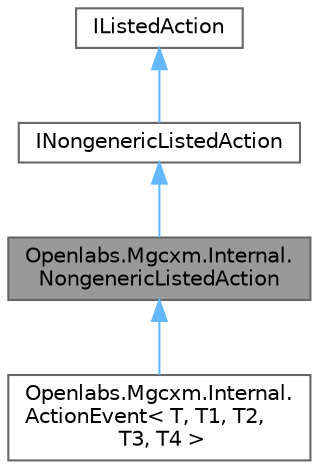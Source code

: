 digraph "Openlabs.Mgcxm.Internal.NongenericListedAction"
{
 // LATEX_PDF_SIZE
  bgcolor="transparent";
  edge [fontname=Helvetica,fontsize=10,labelfontname=Helvetica,labelfontsize=10];
  node [fontname=Helvetica,fontsize=10,shape=box,height=0.2,width=0.4];
  Node1 [id="Node000001",label="Openlabs.Mgcxm.Internal.\lNongenericListedAction",height=0.2,width=0.4,color="gray40", fillcolor="grey60", style="filled", fontcolor="black",tooltip=" "];
  Node2 -> Node1 [id="edge4_Node000001_Node000002",dir="back",color="steelblue1",style="solid",tooltip=" "];
  Node2 [id="Node000002",label="INongenericListedAction",height=0.2,width=0.4,color="gray40", fillcolor="white", style="filled",URL="$interface_openlabs_1_1_mgcxm_1_1_internal_1_1_i_nongeneric_listed_action.html",tooltip=" "];
  Node3 -> Node2 [id="edge5_Node000002_Node000003",dir="back",color="steelblue1",style="solid",tooltip=" "];
  Node3 [id="Node000003",label="IListedAction",height=0.2,width=0.4,color="gray40", fillcolor="white", style="filled",URL="$interface_openlabs_1_1_mgcxm_1_1_internal_1_1_i_listed_action.html",tooltip=" "];
  Node1 -> Node4 [id="edge6_Node000001_Node000004",dir="back",color="steelblue1",style="solid",tooltip=" "];
  Node4 [id="Node000004",label="Openlabs.Mgcxm.Internal.\lActionEvent\< T, T1, T2,\l T3, T4 \>",height=0.2,width=0.4,color="gray40", fillcolor="white", style="filled",URL="$class_openlabs_1_1_mgcxm_1_1_internal_1_1_action_event.html",tooltip=" "];
}
